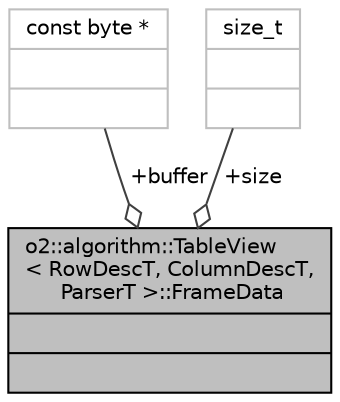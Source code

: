 digraph "o2::algorithm::TableView&lt; RowDescT, ColumnDescT, ParserT &gt;::FrameData"
{
 // INTERACTIVE_SVG=YES
  bgcolor="transparent";
  edge [fontname="Helvetica",fontsize="10",labelfontname="Helvetica",labelfontsize="10"];
  node [fontname="Helvetica",fontsize="10",shape=record];
  Node2 [label="{o2::algorithm::TableView\l\< RowDescT, ColumnDescT,\l ParserT \>::FrameData\n||}",height=0.2,width=0.4,color="black", fillcolor="grey75", style="filled", fontcolor="black"];
  Node3 -> Node2 [color="grey25",fontsize="10",style="solid",label=" +buffer" ,arrowhead="odiamond",fontname="Helvetica"];
  Node3 [label="{const byte *\n||}",height=0.2,width=0.4,color="grey75"];
  Node4 -> Node2 [color="grey25",fontsize="10",style="solid",label=" +size" ,arrowhead="odiamond",fontname="Helvetica"];
  Node4 [label="{size_t\n||}",height=0.2,width=0.4,color="grey75"];
}
